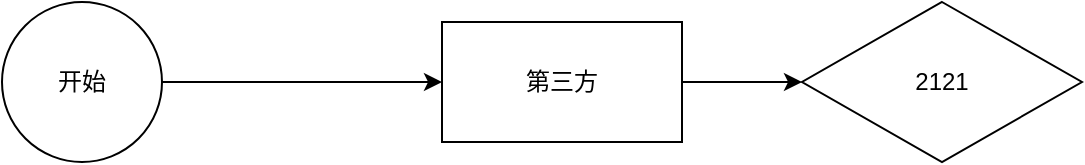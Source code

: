 <mxfile version="13.8.1" type="github">
  <diagram id="4qmLUlcl4gmqf53stsuV" name="Page-1">
    <mxGraphModel dx="1102" dy="582" grid="1" gridSize="10" guides="1" tooltips="1" connect="1" arrows="1" fold="1" page="1" pageScale="1" pageWidth="827" pageHeight="1169" math="0" shadow="0">
      <root>
        <mxCell id="0" />
        <mxCell id="1" parent="0" />
        <mxCell id="cSJU-FRvR-1h4DuM16c_-5" style="edgeStyle=orthogonalEdgeStyle;rounded=0;orthogonalLoop=1;jettySize=auto;html=1;exitX=1;exitY=0.5;exitDx=0;exitDy=0;entryX=0;entryY=0.5;entryDx=0;entryDy=0;" edge="1" parent="1" source="cSJU-FRvR-1h4DuM16c_-1" target="cSJU-FRvR-1h4DuM16c_-3">
          <mxGeometry relative="1" as="geometry">
            <Array as="points">
              <mxPoint x="220" y="170" />
              <mxPoint x="220" y="170" />
            </Array>
          </mxGeometry>
        </mxCell>
        <mxCell id="cSJU-FRvR-1h4DuM16c_-1" value="开始" style="ellipse;whiteSpace=wrap;html=1;aspect=fixed;" vertex="1" parent="1">
          <mxGeometry x="70" y="130" width="80" height="80" as="geometry" />
        </mxCell>
        <mxCell id="cSJU-FRvR-1h4DuM16c_-6" value="" style="edgeStyle=orthogonalEdgeStyle;rounded=0;orthogonalLoop=1;jettySize=auto;html=1;" edge="1" parent="1" source="cSJU-FRvR-1h4DuM16c_-3" target="cSJU-FRvR-1h4DuM16c_-4">
          <mxGeometry relative="1" as="geometry" />
        </mxCell>
        <mxCell id="cSJU-FRvR-1h4DuM16c_-3" value="第三方" style="rounded=0;whiteSpace=wrap;html=1;" vertex="1" parent="1">
          <mxGeometry x="290" y="140" width="120" height="60" as="geometry" />
        </mxCell>
        <mxCell id="cSJU-FRvR-1h4DuM16c_-4" value="2121" style="rhombus;whiteSpace=wrap;html=1;" vertex="1" parent="1">
          <mxGeometry x="470" y="130" width="140" height="80" as="geometry" />
        </mxCell>
      </root>
    </mxGraphModel>
  </diagram>
</mxfile>
